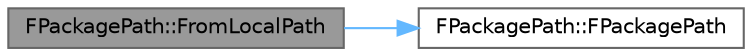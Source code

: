 digraph "FPackagePath::FromLocalPath"
{
 // INTERACTIVE_SVG=YES
 // LATEX_PDF_SIZE
  bgcolor="transparent";
  edge [fontname=Helvetica,fontsize=10,labelfontname=Helvetica,labelfontsize=10];
  node [fontname=Helvetica,fontsize=10,shape=box,height=0.2,width=0.4];
  rankdir="LR";
  Node1 [id="Node000001",label="FPackagePath::FromLocalPath",height=0.2,width=0.4,color="gray40", fillcolor="grey60", style="filled", fontcolor="black",tooltip="Construct a PackagePath from a LocalPath string."];
  Node1 -> Node2 [id="edge1_Node000001_Node000002",color="steelblue1",style="solid",tooltip=" "];
  Node2 [id="Node000002",label="FPackagePath::FPackagePath",height=0.2,width=0.4,color="grey40", fillcolor="white", style="filled",URL="$df/d6b/classFPackagePath.html#adba5f2788b5ac4c9213d6e957e1ae3c1",tooltip="Construct an empty PackagePath."];
}
